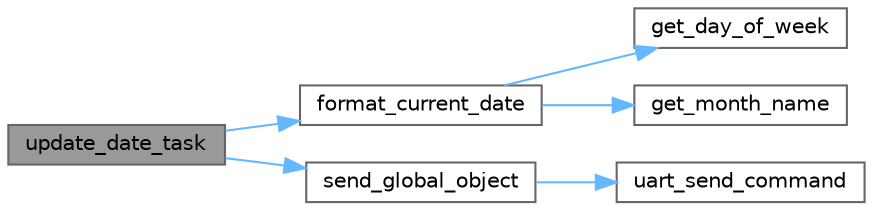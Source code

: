 digraph "update_date_task"
{
 // LATEX_PDF_SIZE
  bgcolor="transparent";
  edge [fontname=Helvetica,fontsize=10,labelfontname=Helvetica,labelfontsize=10];
  node [fontname=Helvetica,fontsize=10,shape=box,height=0.2,width=0.4];
  rankdir="LR";
  Node1 [id="Node000001",label="update_date_task",height=0.2,width=0.4,color="gray40", fillcolor="grey60", style="filled", fontcolor="black",tooltip="Wrapper function for the update date task."];
  Node1 -> Node2 [id="edge6_Node000001_Node000002",color="steelblue1",style="solid",tooltip=" "];
  Node2 [id="Node000002",label="format_current_date",height=0.2,width=0.4,color="grey40", fillcolor="white", style="filled",URL="$time__manager_8c.html#a7adef7574674ceb8389ad51f9865a608",tooltip="Formats the current date as a string."];
  Node2 -> Node3 [id="edge7_Node000002_Node000003",color="steelblue1",style="solid",tooltip=" "];
  Node3 [id="Node000003",label="get_day_of_week",height=0.2,width=0.4,color="grey40", fillcolor="white", style="filled",URL="$lang__support_8c.html#a326089ff74f824b77e9bf1274a74fa5f",tooltip="Gets the name of the day of the week in the specified language."];
  Node2 -> Node4 [id="edge8_Node000002_Node000004",color="steelblue1",style="solid",tooltip=" "];
  Node4 [id="Node000004",label="get_month_name",height=0.2,width=0.4,color="grey40", fillcolor="white", style="filled",URL="$lang__support_8c.html#a0f54323b82eeb8585acd573761151264",tooltip="Gets the name of the month in the specified language."];
  Node1 -> Node5 [id="edge9_Node000001_Node000005",color="steelblue1",style="solid",tooltip=" "];
  Node5 [id="Node000005",label="send_global_object",height=0.2,width=0.4,color="grey40", fillcolor="white", style="filled",URL="$serial__send_8c.html#a5054d67ac4b50fb8e90972bd55049e3f",tooltip="Sends a command to update a global object attribute on the Nextion display."];
  Node5 -> Node6 [id="edge10_Node000005_Node000006",color="steelblue1",style="solid",tooltip=" "];
  Node6 [id="Node000006",label="uart_send_command",height=0.2,width=0.4,color="grey40", fillcolor="white", style="filled",URL="$serial__send_8c.html#a396d4a4f67f557de2870d2c47d9a7103",tooltip="Sends the termination command to the Nextion display."];
}
